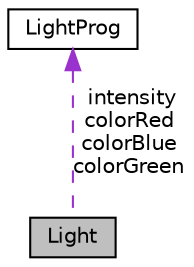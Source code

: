 digraph G
{
  edge [fontname="Helvetica",fontsize="10",labelfontname="Helvetica",labelfontsize="10"];
  node [fontname="Helvetica",fontsize="10",shape=record];
  Node1 [label="Light",height=0.2,width=0.4,color="black", fillcolor="grey75", style="filled" fontcolor="black"];
  Node2 -> Node1 [dir="back",color="darkorchid3",fontsize="10",style="dashed",label=" intensity\ncolorRed\ncolorBlue\ncolorGreen" ,fontname="Helvetica"];
  Node2 [label="LightProg",height=0.2,width=0.4,color="black", fillcolor="white", style="filled",URL="$struct_light_prog.html"];
}
